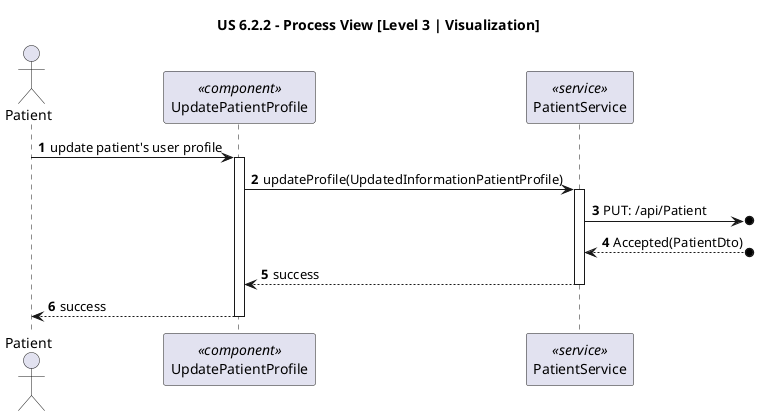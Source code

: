 @startuml

title "US 6.2.2 - Process View [Level 3 | Visualization]"

autonumber
actor "Patient" as USER 
participant "UpdatePatientProfile" as UPP <<component>> 
participant "PatientService" as PS <<service>>

USER -> UPP : update patient's user profile
activate UPP

UPP -> PS : updateProfile(UpdatedInformationPatientProfile)
activate PS

PS ->o] : PUT: /api/Patient

PS <--o] : Accepted(PatientDto)

PS --> UPP: success
deactivate PS

UPP --> USER: success
deactivate UPP




@enduml